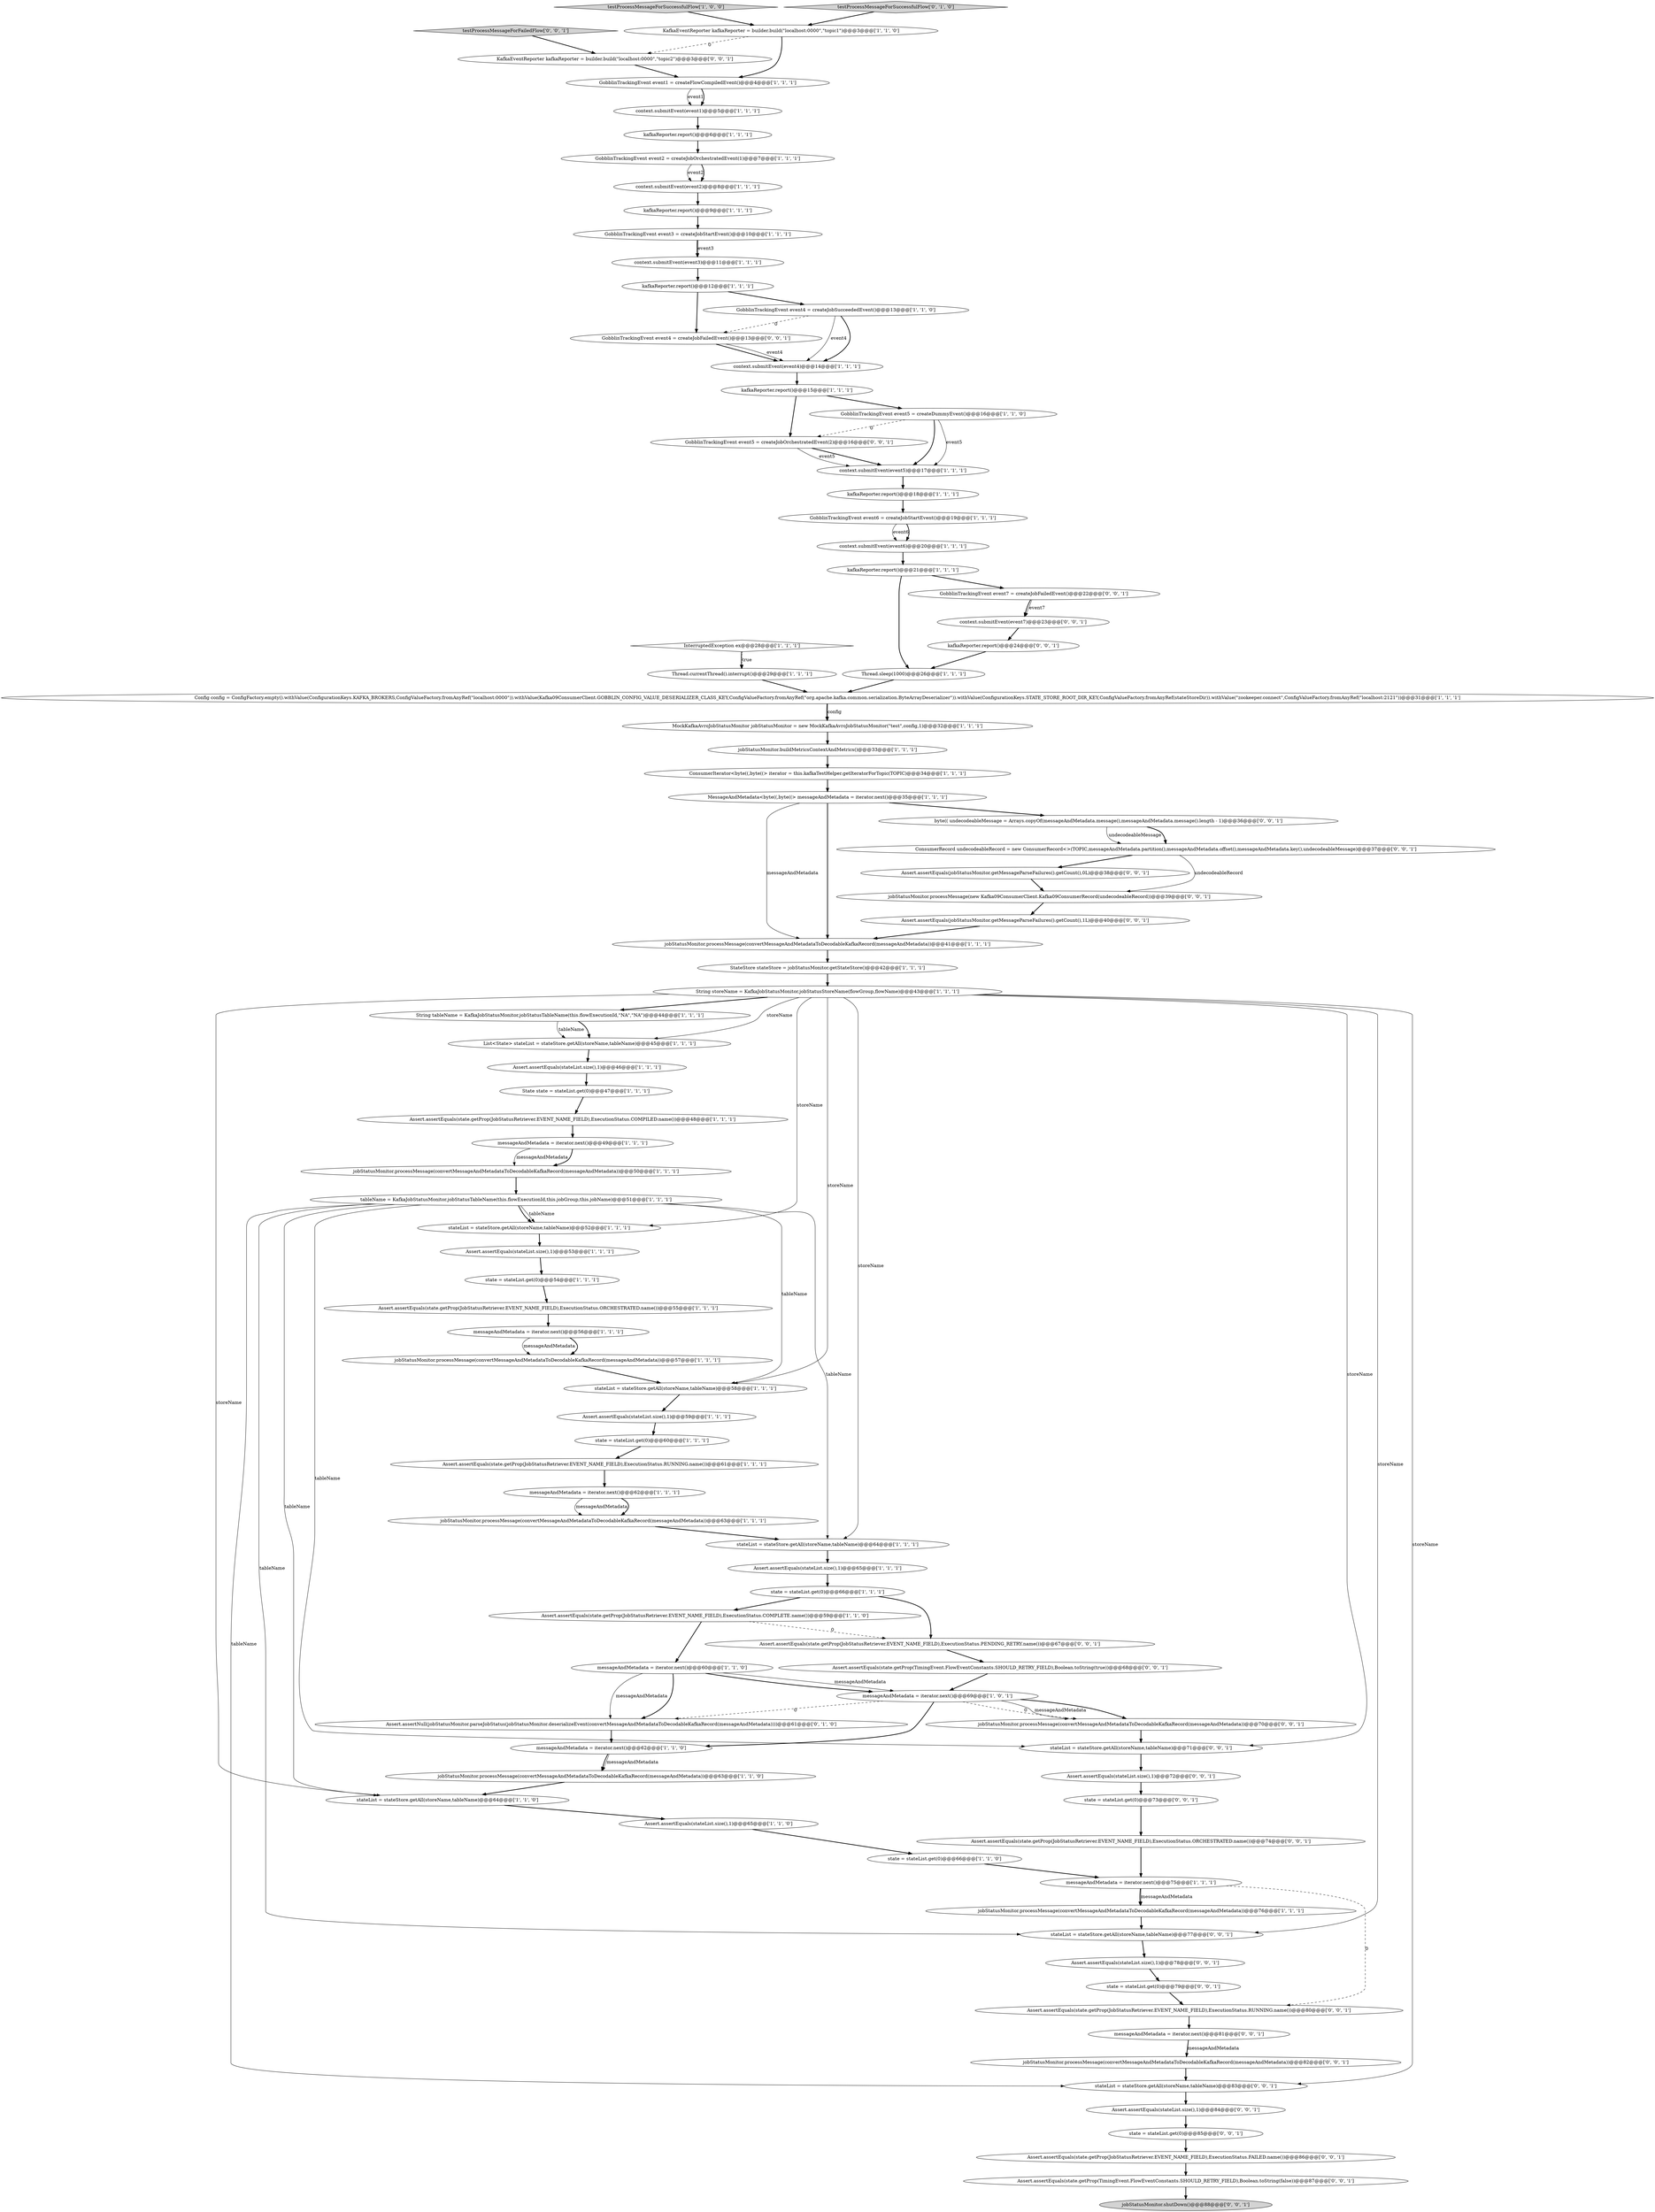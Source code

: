 digraph {
52 [style = filled, label = "state = stateList.get(0)@@@66@@@['1', '1', '1']", fillcolor = white, shape = ellipse image = "AAA0AAABBB1BBB"];
69 [style = filled, label = "state = stateList.get(0)@@@73@@@['0', '0', '1']", fillcolor = white, shape = ellipse image = "AAA0AAABBB3BBB"];
63 [style = filled, label = "kafkaReporter.report()@@@15@@@['1', '1', '1']", fillcolor = white, shape = ellipse image = "AAA0AAABBB1BBB"];
19 [style = filled, label = "Assert.assertEquals(stateList.size(),1)@@@53@@@['1', '1', '1']", fillcolor = white, shape = ellipse image = "AAA0AAABBB1BBB"];
83 [style = filled, label = "byte(( undecodeableMessage = Arrays.copyOf(messageAndMetadata.message(),messageAndMetadata.message().length - 1)@@@36@@@['0', '0', '1']", fillcolor = white, shape = ellipse image = "AAA0AAABBB3BBB"];
17 [style = filled, label = "kafkaReporter.report()@@@18@@@['1', '1', '1']", fillcolor = white, shape = ellipse image = "AAA0AAABBB1BBB"];
55 [style = filled, label = "stateList = stateStore.getAll(storeName,tableName)@@@64@@@['1', '1', '0']", fillcolor = white, shape = ellipse image = "AAA0AAABBB1BBB"];
78 [style = filled, label = "Assert.assertEquals(state.getProp(JobStatusRetriever.EVENT_NAME_FIELD),ExecutionStatus.RUNNING.name())@@@80@@@['0', '0', '1']", fillcolor = white, shape = ellipse image = "AAA0AAABBB3BBB"];
53 [style = filled, label = "messageAndMetadata = iterator.next()@@@62@@@['1', '1', '0']", fillcolor = white, shape = ellipse image = "AAA0AAABBB1BBB"];
68 [style = filled, label = "Assert.assertEquals(state.getProp(JobStatusRetriever.EVENT_NAME_FIELD),ExecutionStatus.ORCHESTRATED.name())@@@74@@@['0', '0', '1']", fillcolor = white, shape = ellipse image = "AAA0AAABBB3BBB"];
31 [style = filled, label = "messageAndMetadata = iterator.next()@@@49@@@['1', '1', '1']", fillcolor = white, shape = ellipse image = "AAA0AAABBB1BBB"];
20 [style = filled, label = "kafkaReporter.report()@@@6@@@['1', '1', '1']", fillcolor = white, shape = ellipse image = "AAA0AAABBB1BBB"];
26 [style = filled, label = "Assert.assertEquals(state.getProp(JobStatusRetriever.EVENT_NAME_FIELD),ExecutionStatus.COMPLETE.name())@@@59@@@['1', '1', '0']", fillcolor = white, shape = ellipse image = "AAA0AAABBB1BBB"];
43 [style = filled, label = "messageAndMetadata = iterator.next()@@@56@@@['1', '1', '1']", fillcolor = white, shape = ellipse image = "AAA0AAABBB1BBB"];
38 [style = filled, label = "kafkaReporter.report()@@@9@@@['1', '1', '1']", fillcolor = white, shape = ellipse image = "AAA0AAABBB1BBB"];
9 [style = filled, label = "GobblinTrackingEvent event6 = createJobStartEvent()@@@19@@@['1', '1', '1']", fillcolor = white, shape = ellipse image = "AAA0AAABBB1BBB"];
50 [style = filled, label = "state = stateList.get(0)@@@60@@@['1', '1', '1']", fillcolor = white, shape = ellipse image = "AAA0AAABBB1BBB"];
81 [style = filled, label = "GobblinTrackingEvent event5 = createJobOrchestratedEvent(2)@@@16@@@['0', '0', '1']", fillcolor = white, shape = ellipse image = "AAA0AAABBB3BBB"];
75 [style = filled, label = "jobStatusMonitor.processMessage(convertMessageAndMetadataToDecodableKafkaRecord(messageAndMetadata))@@@82@@@['0', '0', '1']", fillcolor = white, shape = ellipse image = "AAA0AAABBB3BBB"];
21 [style = filled, label = "InterruptedException ex@@@28@@@['1', '1', '1']", fillcolor = white, shape = diamond image = "AAA0AAABBB1BBB"];
10 [style = filled, label = "context.submitEvent(event1)@@@5@@@['1', '1', '1']", fillcolor = white, shape = ellipse image = "AAA0AAABBB1BBB"];
45 [style = filled, label = "GobblinTrackingEvent event3 = createJobStartEvent()@@@10@@@['1', '1', '1']", fillcolor = white, shape = ellipse image = "AAA0AAABBB1BBB"];
54 [style = filled, label = "context.submitEvent(event2)@@@8@@@['1', '1', '1']", fillcolor = white, shape = ellipse image = "AAA0AAABBB1BBB"];
0 [style = filled, label = "Assert.assertEquals(stateList.size(),1)@@@59@@@['1', '1', '1']", fillcolor = white, shape = ellipse image = "AAA0AAABBB1BBB"];
74 [style = filled, label = "Assert.assertEquals(jobStatusMonitor.getMessageParseFailures().getCount(),0L)@@@38@@@['0', '0', '1']", fillcolor = white, shape = ellipse image = "AAA0AAABBB3BBB"];
79 [style = filled, label = "Assert.assertEquals(state.getProp(TimingEvent.FlowEventConstants.SHOULD_RETRY_FIELD),Boolean.toString(true))@@@68@@@['0', '0', '1']", fillcolor = white, shape = ellipse image = "AAA0AAABBB3BBB"];
47 [style = filled, label = "String tableName = KafkaJobStatusMonitor.jobStatusTableName(this.flowExecutionId,\"NA\",\"NA\")@@@44@@@['1', '1', '1']", fillcolor = white, shape = ellipse image = "AAA0AAABBB1BBB"];
41 [style = filled, label = "kafkaReporter.report()@@@12@@@['1', '1', '1']", fillcolor = white, shape = ellipse image = "AAA0AAABBB1BBB"];
51 [style = filled, label = "GobblinTrackingEvent event2 = createJobOrchestratedEvent(1)@@@7@@@['1', '1', '1']", fillcolor = white, shape = ellipse image = "AAA0AAABBB1BBB"];
72 [style = filled, label = "Assert.assertEquals(state.getProp(JobStatusRetriever.EVENT_NAME_FIELD),ExecutionStatus.PENDING_RETRY.name())@@@67@@@['0', '0', '1']", fillcolor = white, shape = ellipse image = "AAA0AAABBB3BBB"];
87 [style = filled, label = "jobStatusMonitor.processMessage(new Kafka09ConsumerClient.Kafka09ConsumerRecord(undecodeableRecord))@@@39@@@['0', '0', '1']", fillcolor = white, shape = ellipse image = "AAA0AAABBB3BBB"];
1 [style = filled, label = "stateList = stateStore.getAll(storeName,tableName)@@@58@@@['1', '1', '1']", fillcolor = white, shape = ellipse image = "AAA0AAABBB1BBB"];
70 [style = filled, label = "stateList = stateStore.getAll(storeName,tableName)@@@71@@@['0', '0', '1']", fillcolor = white, shape = ellipse image = "AAA0AAABBB3BBB"];
34 [style = filled, label = "jobStatusMonitor.processMessage(convertMessageAndMetadataToDecodableKafkaRecord(messageAndMetadata))@@@41@@@['1', '1', '1']", fillcolor = white, shape = ellipse image = "AAA0AAABBB1BBB"];
96 [style = filled, label = "ConsumerRecord undecodeableRecord = new ConsumerRecord<>(TOPIC,messageAndMetadata.partition(),messageAndMetadata.offset(),messageAndMetadata.key(),undecodeableMessage)@@@37@@@['0', '0', '1']", fillcolor = white, shape = ellipse image = "AAA0AAABBB3BBB"];
48 [style = filled, label = "Assert.assertEquals(state.getProp(JobStatusRetriever.EVENT_NAME_FIELD),ExecutionStatus.COMPILED.name())@@@48@@@['1', '1', '1']", fillcolor = white, shape = ellipse image = "AAA0AAABBB1BBB"];
29 [style = filled, label = "GobblinTrackingEvent event1 = createFlowCompiledEvent()@@@4@@@['1', '1', '1']", fillcolor = white, shape = ellipse image = "AAA0AAABBB1BBB"];
88 [style = filled, label = "Assert.assertEquals(stateList.size(),1)@@@78@@@['0', '0', '1']", fillcolor = white, shape = ellipse image = "AAA0AAABBB3BBB"];
30 [style = filled, label = "messageAndMetadata = iterator.next()@@@75@@@['1', '1', '1']", fillcolor = white, shape = ellipse image = "AAA0AAABBB1BBB"];
4 [style = filled, label = "StateStore stateStore = jobStatusMonitor.getStateStore()@@@42@@@['1', '1', '1']", fillcolor = white, shape = ellipse image = "AAA0AAABBB1BBB"];
64 [style = filled, label = "Assert.assertNull(jobStatusMonitor.parseJobStatus(jobStatusMonitor.deserializeEvent(convertMessageAndMetadataToDecodableKafkaRecord(messageAndMetadata))))@@@61@@@['0', '1', '0']", fillcolor = white, shape = ellipse image = "AAA1AAABBB2BBB"];
27 [style = filled, label = "jobStatusMonitor.processMessage(convertMessageAndMetadataToDecodableKafkaRecord(messageAndMetadata))@@@50@@@['1', '1', '1']", fillcolor = white, shape = ellipse image = "AAA0AAABBB1BBB"];
39 [style = filled, label = "Thread.currentThread().interrupt()@@@29@@@['1', '1', '1']", fillcolor = white, shape = ellipse image = "AAA0AAABBB1BBB"];
14 [style = filled, label = "messageAndMetadata = iterator.next()@@@69@@@['1', '0', '1']", fillcolor = white, shape = ellipse image = "AAA0AAABBB1BBB"];
25 [style = filled, label = "testProcessMessageForSuccessfulFlow['1', '0', '0']", fillcolor = lightgray, shape = diamond image = "AAA0AAABBB1BBB"];
37 [style = filled, label = "context.submitEvent(event4)@@@14@@@['1', '1', '1']", fillcolor = white, shape = ellipse image = "AAA0AAABBB1BBB"];
60 [style = filled, label = "ConsumerIterator<byte((,byte((> iterator = this.kafkaTestHelper.getIteratorForTopic(TOPIC)@@@34@@@['1', '1', '1']", fillcolor = white, shape = ellipse image = "AAA0AAABBB1BBB"];
44 [style = filled, label = "String storeName = KafkaJobStatusMonitor.jobStatusStoreName(flowGroup,flowName)@@@43@@@['1', '1', '1']", fillcolor = white, shape = ellipse image = "AAA0AAABBB1BBB"];
57 [style = filled, label = "MessageAndMetadata<byte((,byte((> messageAndMetadata = iterator.next()@@@35@@@['1', '1', '1']", fillcolor = white, shape = ellipse image = "AAA0AAABBB1BBB"];
6 [style = filled, label = "MockKafkaAvroJobStatusMonitor jobStatusMonitor = new MockKafkaAvroJobStatusMonitor(\"test\",config,1)@@@32@@@['1', '1', '1']", fillcolor = white, shape = ellipse image = "AAA0AAABBB1BBB"];
59 [style = filled, label = "GobblinTrackingEvent event4 = createJobSucceededEvent()@@@13@@@['1', '1', '0']", fillcolor = white, shape = ellipse image = "AAA0AAABBB1BBB"];
77 [style = filled, label = "GobblinTrackingEvent event4 = createJobFailedEvent()@@@13@@@['0', '0', '1']", fillcolor = white, shape = ellipse image = "AAA0AAABBB3BBB"];
67 [style = filled, label = "KafkaEventReporter kafkaReporter = builder.build(\"localhost:0000\",\"topic2\")@@@3@@@['0', '0', '1']", fillcolor = white, shape = ellipse image = "AAA0AAABBB3BBB"];
95 [style = filled, label = "Assert.assertEquals(state.getProp(JobStatusRetriever.EVENT_NAME_FIELD),ExecutionStatus.FAILED.name())@@@86@@@['0', '0', '1']", fillcolor = white, shape = ellipse image = "AAA0AAABBB3BBB"];
16 [style = filled, label = "state = stateList.get(0)@@@66@@@['1', '1', '0']", fillcolor = white, shape = ellipse image = "AAA0AAABBB1BBB"];
32 [style = filled, label = "tableName = KafkaJobStatusMonitor.jobStatusTableName(this.flowExecutionId,this.jobGroup,this.jobName)@@@51@@@['1', '1', '1']", fillcolor = white, shape = ellipse image = "AAA0AAABBB1BBB"];
22 [style = filled, label = "jobStatusMonitor.processMessage(convertMessageAndMetadataToDecodableKafkaRecord(messageAndMetadata))@@@57@@@['1', '1', '1']", fillcolor = white, shape = ellipse image = "AAA0AAABBB1BBB"];
3 [style = filled, label = "context.submitEvent(event5)@@@17@@@['1', '1', '1']", fillcolor = white, shape = ellipse image = "AAA0AAABBB1BBB"];
15 [style = filled, label = "GobblinTrackingEvent event5 = createDummyEvent()@@@16@@@['1', '1', '0']", fillcolor = white, shape = ellipse image = "AAA0AAABBB1BBB"];
89 [style = filled, label = "stateList = stateStore.getAll(storeName,tableName)@@@83@@@['0', '0', '1']", fillcolor = white, shape = ellipse image = "AAA0AAABBB3BBB"];
46 [style = filled, label = "Assert.assertEquals(state.getProp(JobStatusRetriever.EVENT_NAME_FIELD),ExecutionStatus.ORCHESTRATED.name())@@@55@@@['1', '1', '1']", fillcolor = white, shape = ellipse image = "AAA0AAABBB1BBB"];
85 [style = filled, label = "jobStatusMonitor.shutDown()@@@88@@@['0', '0', '1']", fillcolor = lightgray, shape = ellipse image = "AAA0AAABBB3BBB"];
2 [style = filled, label = "Assert.assertEquals(stateList.size(),1)@@@65@@@['1', '1', '0']", fillcolor = white, shape = ellipse image = "AAA0AAABBB1BBB"];
28 [style = filled, label = "Thread.sleep(1000)@@@26@@@['1', '1', '1']", fillcolor = white, shape = ellipse image = "AAA0AAABBB1BBB"];
58 [style = filled, label = "Assert.assertEquals(stateList.size(),1)@@@65@@@['1', '1', '1']", fillcolor = white, shape = ellipse image = "AAA0AAABBB1BBB"];
80 [style = filled, label = "Assert.assertEquals(state.getProp(TimingEvent.FlowEventConstants.SHOULD_RETRY_FIELD),Boolean.toString(false))@@@87@@@['0', '0', '1']", fillcolor = white, shape = ellipse image = "AAA0AAABBB3BBB"];
40 [style = filled, label = "state = stateList.get(0)@@@54@@@['1', '1', '1']", fillcolor = white, shape = ellipse image = "AAA0AAABBB1BBB"];
71 [style = filled, label = "Assert.assertEquals(jobStatusMonitor.getMessageParseFailures().getCount(),1L)@@@40@@@['0', '0', '1']", fillcolor = white, shape = ellipse image = "AAA0AAABBB3BBB"];
24 [style = filled, label = "jobStatusMonitor.processMessage(convertMessageAndMetadataToDecodableKafkaRecord(messageAndMetadata))@@@63@@@['1', '1', '0']", fillcolor = white, shape = ellipse image = "AAA0AAABBB1BBB"];
33 [style = filled, label = "kafkaReporter.report()@@@21@@@['1', '1', '1']", fillcolor = white, shape = ellipse image = "AAA0AAABBB1BBB"];
13 [style = filled, label = "Assert.assertEquals(state.getProp(JobStatusRetriever.EVENT_NAME_FIELD),ExecutionStatus.RUNNING.name())@@@61@@@['1', '1', '1']", fillcolor = white, shape = ellipse image = "AAA0AAABBB1BBB"];
18 [style = filled, label = "messageAndMetadata = iterator.next()@@@62@@@['1', '1', '1']", fillcolor = white, shape = ellipse image = "AAA0AAABBB1BBB"];
92 [style = filled, label = "stateList = stateStore.getAll(storeName,tableName)@@@77@@@['0', '0', '1']", fillcolor = white, shape = ellipse image = "AAA0AAABBB3BBB"];
61 [style = filled, label = "KafkaEventReporter kafkaReporter = builder.build(\"localhost:0000\",\"topic1\")@@@3@@@['1', '1', '0']", fillcolor = white, shape = ellipse image = "AAA0AAABBB1BBB"];
90 [style = filled, label = "messageAndMetadata = iterator.next()@@@81@@@['0', '0', '1']", fillcolor = white, shape = ellipse image = "AAA0AAABBB3BBB"];
65 [style = filled, label = "testProcessMessageForSuccessfulFlow['0', '1', '0']", fillcolor = lightgray, shape = diamond image = "AAA0AAABBB2BBB"];
35 [style = filled, label = "messageAndMetadata = iterator.next()@@@60@@@['1', '1', '0']", fillcolor = white, shape = ellipse image = "AAA0AAABBB1BBB"];
82 [style = filled, label = "Assert.assertEquals(stateList.size(),1)@@@84@@@['0', '0', '1']", fillcolor = white, shape = ellipse image = "AAA0AAABBB3BBB"];
84 [style = filled, label = "GobblinTrackingEvent event7 = createJobFailedEvent()@@@22@@@['0', '0', '1']", fillcolor = white, shape = ellipse image = "AAA0AAABBB3BBB"];
12 [style = filled, label = "jobStatusMonitor.processMessage(convertMessageAndMetadataToDecodableKafkaRecord(messageAndMetadata))@@@63@@@['1', '1', '1']", fillcolor = white, shape = ellipse image = "AAA0AAABBB1BBB"];
66 [style = filled, label = "jobStatusMonitor.processMessage(convertMessageAndMetadataToDecodableKafkaRecord(messageAndMetadata))@@@70@@@['0', '0', '1']", fillcolor = white, shape = ellipse image = "AAA0AAABBB3BBB"];
23 [style = filled, label = "context.submitEvent(event3)@@@11@@@['1', '1', '1']", fillcolor = white, shape = ellipse image = "AAA0AAABBB1BBB"];
11 [style = filled, label = "jobStatusMonitor.buildMetricsContextAndMetrics()@@@33@@@['1', '1', '1']", fillcolor = white, shape = ellipse image = "AAA0AAABBB1BBB"];
91 [style = filled, label = "Assert.assertEquals(stateList.size(),1)@@@72@@@['0', '0', '1']", fillcolor = white, shape = ellipse image = "AAA0AAABBB3BBB"];
36 [style = filled, label = "jobStatusMonitor.processMessage(convertMessageAndMetadataToDecodableKafkaRecord(messageAndMetadata))@@@76@@@['1', '1', '1']", fillcolor = white, shape = ellipse image = "AAA0AAABBB1BBB"];
73 [style = filled, label = "testProcessMessageForFailedFlow['0', '0', '1']", fillcolor = lightgray, shape = diamond image = "AAA0AAABBB3BBB"];
8 [style = filled, label = "stateList = stateStore.getAll(storeName,tableName)@@@64@@@['1', '1', '1']", fillcolor = white, shape = ellipse image = "AAA0AAABBB1BBB"];
49 [style = filled, label = "Config config = ConfigFactory.empty().withValue(ConfigurationKeys.KAFKA_BROKERS,ConfigValueFactory.fromAnyRef(\"localhost:0000\")).withValue(Kafka09ConsumerClient.GOBBLIN_CONFIG_VALUE_DESERIALIZER_CLASS_KEY,ConfigValueFactory.fromAnyRef(\"org.apache.kafka.common.serialization.ByteArrayDeserializer\")).withValue(ConfigurationKeys.STATE_STORE_ROOT_DIR_KEY,ConfigValueFactory.fromAnyRef(stateStoreDir)).withValue(\"zookeeper.connect\",ConfigValueFactory.fromAnyRef(\"localhost:2121\"))@@@31@@@['1', '1', '1']", fillcolor = white, shape = ellipse image = "AAA0AAABBB1BBB"];
56 [style = filled, label = "List<State> stateList = stateStore.getAll(storeName,tableName)@@@45@@@['1', '1', '1']", fillcolor = white, shape = ellipse image = "AAA0AAABBB1BBB"];
93 [style = filled, label = "state = stateList.get(0)@@@79@@@['0', '0', '1']", fillcolor = white, shape = ellipse image = "AAA0AAABBB3BBB"];
42 [style = filled, label = "Assert.assertEquals(stateList.size(),1)@@@46@@@['1', '1', '1']", fillcolor = white, shape = ellipse image = "AAA0AAABBB1BBB"];
7 [style = filled, label = "State state = stateList.get(0)@@@47@@@['1', '1', '1']", fillcolor = white, shape = ellipse image = "AAA0AAABBB1BBB"];
5 [style = filled, label = "stateList = stateStore.getAll(storeName,tableName)@@@52@@@['1', '1', '1']", fillcolor = white, shape = ellipse image = "AAA0AAABBB1BBB"];
76 [style = filled, label = "state = stateList.get(0)@@@85@@@['0', '0', '1']", fillcolor = white, shape = ellipse image = "AAA0AAABBB3BBB"];
94 [style = filled, label = "context.submitEvent(event7)@@@23@@@['0', '0', '1']", fillcolor = white, shape = ellipse image = "AAA0AAABBB3BBB"];
86 [style = filled, label = "kafkaReporter.report()@@@24@@@['0', '0', '1']", fillcolor = white, shape = ellipse image = "AAA0AAABBB3BBB"];
62 [style = filled, label = "context.submitEvent(event6)@@@20@@@['1', '1', '1']", fillcolor = white, shape = ellipse image = "AAA0AAABBB1BBB"];
25->61 [style = bold, label=""];
62->33 [style = bold, label=""];
68->30 [style = bold, label=""];
67->29 [style = bold, label=""];
59->37 [style = solid, label="event4"];
93->78 [style = bold, label=""];
51->54 [style = solid, label="event2"];
35->14 [style = solid, label="messageAndMetadata"];
15->3 [style = solid, label="event5"];
61->29 [style = bold, label=""];
52->26 [style = bold, label=""];
32->70 [style = solid, label="tableName"];
26->35 [style = bold, label=""];
59->77 [style = dashed, label="0"];
51->54 [style = bold, label=""];
27->32 [style = bold, label=""];
21->39 [style = bold, label=""];
19->40 [style = bold, label=""];
31->27 [style = solid, label="messageAndMetadata"];
56->42 [style = bold, label=""];
28->49 [style = bold, label=""];
3->17 [style = bold, label=""];
34->4 [style = bold, label=""];
44->56 [style = solid, label="storeName"];
33->84 [style = bold, label=""];
79->14 [style = bold, label=""];
35->64 [style = solid, label="messageAndMetadata"];
90->75 [style = bold, label=""];
7->48 [style = bold, label=""];
32->5 [style = solid, label="tableName"];
37->63 [style = bold, label=""];
63->15 [style = bold, label=""];
96->74 [style = bold, label=""];
61->67 [style = dashed, label="0"];
96->87 [style = solid, label="undecodeableRecord"];
24->55 [style = bold, label=""];
41->77 [style = bold, label=""];
6->11 [style = bold, label=""];
42->7 [style = bold, label=""];
74->87 [style = bold, label=""];
94->86 [style = bold, label=""];
9->62 [style = solid, label="event6"];
78->90 [style = bold, label=""];
57->83 [style = bold, label=""];
90->75 [style = solid, label="messageAndMetadata"];
84->94 [style = bold, label=""];
20->51 [style = bold, label=""];
69->68 [style = bold, label=""];
73->67 [style = bold, label=""];
47->56 [style = bold, label=""];
54->38 [style = bold, label=""];
60->57 [style = bold, label=""];
29->10 [style = solid, label="event1"];
41->59 [style = bold, label=""];
91->69 [style = bold, label=""];
17->9 [style = bold, label=""];
15->3 [style = bold, label=""];
29->10 [style = bold, label=""];
45->23 [style = bold, label=""];
2->16 [style = bold, label=""];
22->1 [style = bold, label=""];
53->24 [style = bold, label=""];
30->36 [style = bold, label=""];
46->43 [style = bold, label=""];
76->95 [style = bold, label=""];
35->64 [style = bold, label=""];
1->0 [style = bold, label=""];
71->34 [style = bold, label=""];
38->45 [style = bold, label=""];
11->60 [style = bold, label=""];
10->20 [style = bold, label=""];
65->61 [style = bold, label=""];
89->82 [style = bold, label=""];
5->19 [style = bold, label=""];
18->12 [style = solid, label="messageAndMetadata"];
87->71 [style = bold, label=""];
49->6 [style = bold, label=""];
39->49 [style = bold, label=""];
53->24 [style = solid, label="messageAndMetadata"];
44->5 [style = solid, label="storeName"];
64->53 [style = bold, label=""];
50->13 [style = bold, label=""];
36->92 [style = bold, label=""];
66->70 [style = bold, label=""];
57->34 [style = solid, label="messageAndMetadata"];
55->2 [style = bold, label=""];
0->50 [style = bold, label=""];
14->64 [style = dashed, label="0"];
44->55 [style = solid, label="storeName"];
21->39 [style = dotted, label="true"];
44->1 [style = solid, label="storeName"];
77->37 [style = bold, label=""];
40->46 [style = bold, label=""];
14->66 [style = bold, label=""];
45->23 [style = solid, label="event3"];
84->94 [style = solid, label="event7"];
44->92 [style = solid, label="storeName"];
32->92 [style = solid, label="tableName"];
44->47 [style = bold, label=""];
83->96 [style = solid, label="undecodeableMessage"];
23->41 [style = bold, label=""];
16->30 [style = bold, label=""];
8->58 [style = bold, label=""];
49->6 [style = solid, label="config"];
32->55 [style = solid, label="tableName"];
43->22 [style = bold, label=""];
12->8 [style = bold, label=""];
75->89 [style = bold, label=""];
82->76 [style = bold, label=""];
44->8 [style = solid, label="storeName"];
72->79 [style = bold, label=""];
80->85 [style = bold, label=""];
9->62 [style = bold, label=""];
63->81 [style = bold, label=""];
32->89 [style = solid, label="tableName"];
57->34 [style = bold, label=""];
88->93 [style = bold, label=""];
77->37 [style = solid, label="event4"];
32->1 [style = solid, label="tableName"];
32->5 [style = bold, label=""];
32->8 [style = solid, label="tableName"];
47->56 [style = solid, label="tableName"];
95->80 [style = bold, label=""];
92->88 [style = bold, label=""];
86->28 [style = bold, label=""];
44->70 [style = solid, label="storeName"];
33->28 [style = bold, label=""];
13->18 [style = bold, label=""];
48->31 [style = bold, label=""];
70->91 [style = bold, label=""];
43->22 [style = solid, label="messageAndMetadata"];
30->36 [style = solid, label="messageAndMetadata"];
59->37 [style = bold, label=""];
14->66 [style = dashed, label="0"];
58->52 [style = bold, label=""];
44->89 [style = solid, label="storeName"];
15->81 [style = dashed, label="0"];
26->72 [style = dashed, label="0"];
14->53 [style = bold, label=""];
52->72 [style = bold, label=""];
81->3 [style = bold, label=""];
83->96 [style = bold, label=""];
81->3 [style = solid, label="event5"];
18->12 [style = bold, label=""];
31->27 [style = bold, label=""];
35->14 [style = bold, label=""];
14->66 [style = solid, label="messageAndMetadata"];
4->44 [style = bold, label=""];
30->78 [style = dashed, label="0"];
}
